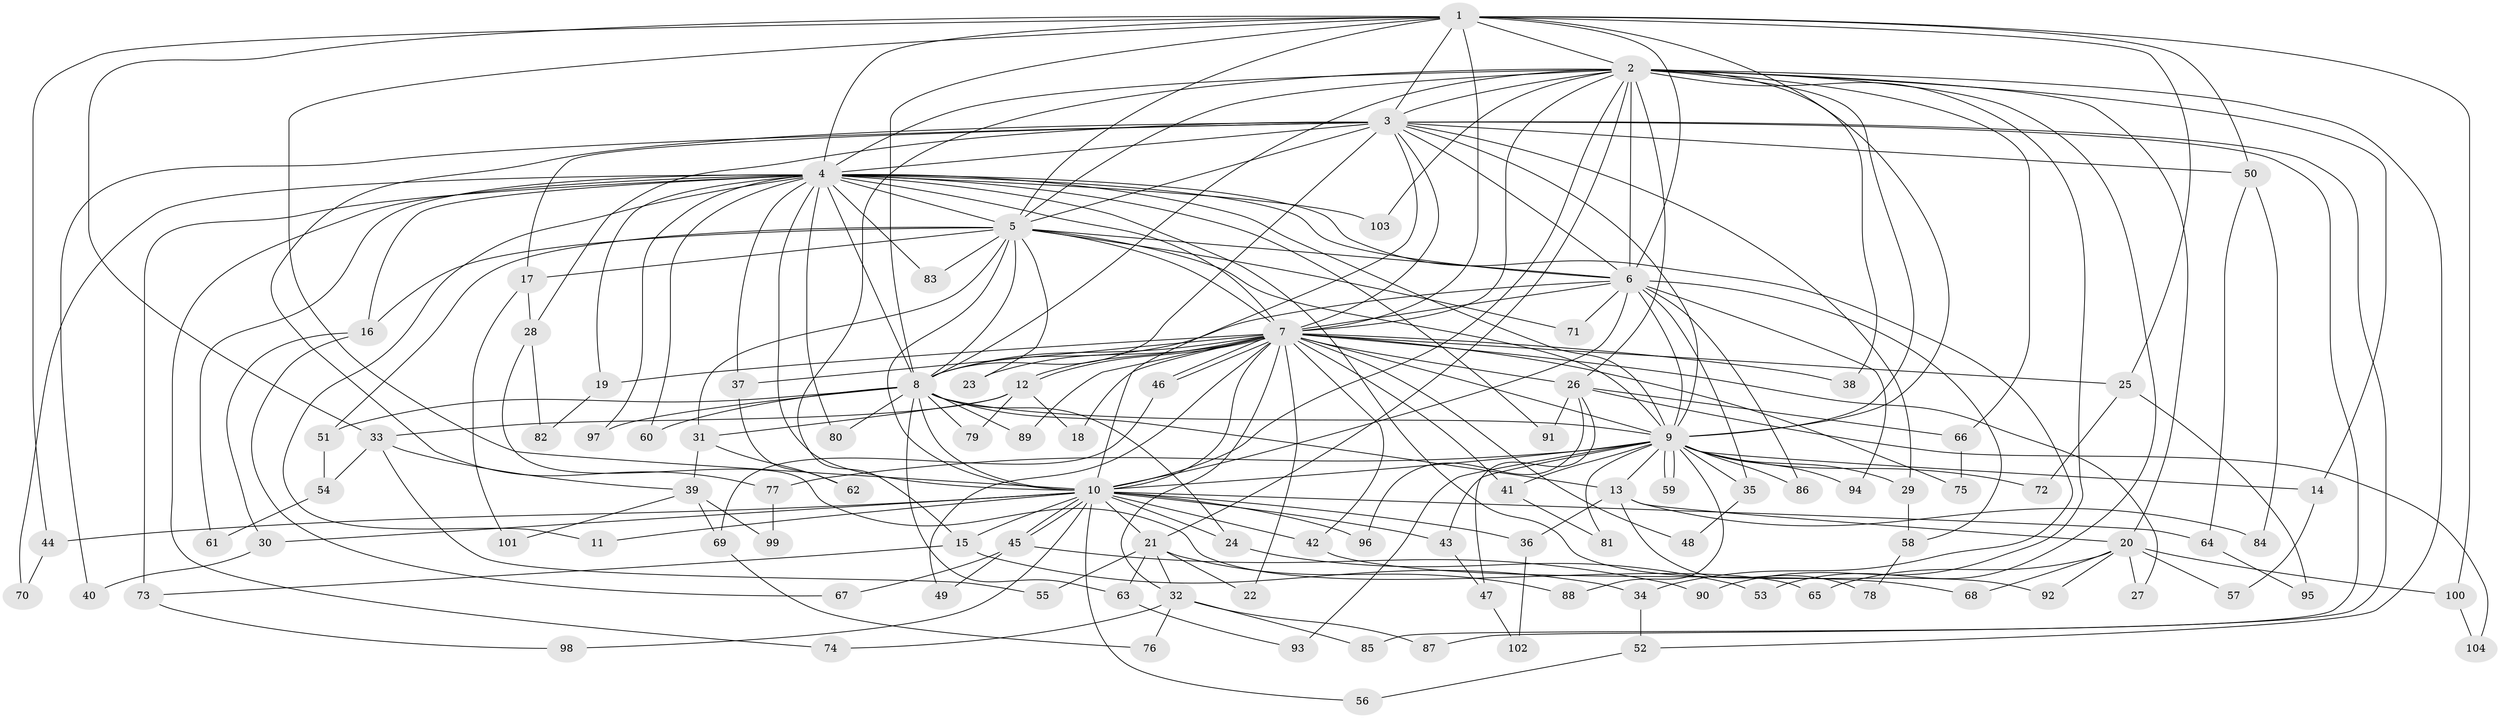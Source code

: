 // coarse degree distribution, {15: 0.02631578947368421, 23: 0.013157894736842105, 27: 0.039473684210526314, 11: 0.013157894736842105, 19: 0.013157894736842105, 2: 0.4605263157894737, 6: 0.02631578947368421, 7: 0.039473684210526314, 4: 0.09210526315789473, 5: 0.02631578947368421, 3: 0.23684210526315788, 1: 0.013157894736842105}
// Generated by graph-tools (version 1.1) at 2025/23/03/03/25 07:23:42]
// undirected, 104 vertices, 233 edges
graph export_dot {
graph [start="1"]
  node [color=gray90,style=filled];
  1;
  2;
  3;
  4;
  5;
  6;
  7;
  8;
  9;
  10;
  11;
  12;
  13;
  14;
  15;
  16;
  17;
  18;
  19;
  20;
  21;
  22;
  23;
  24;
  25;
  26;
  27;
  28;
  29;
  30;
  31;
  32;
  33;
  34;
  35;
  36;
  37;
  38;
  39;
  40;
  41;
  42;
  43;
  44;
  45;
  46;
  47;
  48;
  49;
  50;
  51;
  52;
  53;
  54;
  55;
  56;
  57;
  58;
  59;
  60;
  61;
  62;
  63;
  64;
  65;
  66;
  67;
  68;
  69;
  70;
  71;
  72;
  73;
  74;
  75;
  76;
  77;
  78;
  79;
  80;
  81;
  82;
  83;
  84;
  85;
  86;
  87;
  88;
  89;
  90;
  91;
  92;
  93;
  94;
  95;
  96;
  97;
  98;
  99;
  100;
  101;
  102;
  103;
  104;
  1 -- 2;
  1 -- 3;
  1 -- 4;
  1 -- 5;
  1 -- 6;
  1 -- 7;
  1 -- 8;
  1 -- 9;
  1 -- 10;
  1 -- 25;
  1 -- 33;
  1 -- 44;
  1 -- 50;
  1 -- 100;
  2 -- 3;
  2 -- 4;
  2 -- 5;
  2 -- 6;
  2 -- 7;
  2 -- 8;
  2 -- 9;
  2 -- 10;
  2 -- 14;
  2 -- 15;
  2 -- 20;
  2 -- 21;
  2 -- 26;
  2 -- 38;
  2 -- 52;
  2 -- 53;
  2 -- 66;
  2 -- 90;
  2 -- 103;
  3 -- 4;
  3 -- 5;
  3 -- 6;
  3 -- 7;
  3 -- 8;
  3 -- 9;
  3 -- 10;
  3 -- 17;
  3 -- 28;
  3 -- 29;
  3 -- 40;
  3 -- 50;
  3 -- 77;
  3 -- 85;
  3 -- 87;
  4 -- 5;
  4 -- 6;
  4 -- 7;
  4 -- 8;
  4 -- 9;
  4 -- 10;
  4 -- 11;
  4 -- 16;
  4 -- 19;
  4 -- 34;
  4 -- 37;
  4 -- 60;
  4 -- 61;
  4 -- 70;
  4 -- 73;
  4 -- 74;
  4 -- 80;
  4 -- 83;
  4 -- 91;
  4 -- 92;
  4 -- 97;
  4 -- 103;
  5 -- 6;
  5 -- 7;
  5 -- 8;
  5 -- 9;
  5 -- 10;
  5 -- 16;
  5 -- 17;
  5 -- 23;
  5 -- 31;
  5 -- 51;
  5 -- 71;
  5 -- 83;
  6 -- 7;
  6 -- 8;
  6 -- 9;
  6 -- 10;
  6 -- 35;
  6 -- 58;
  6 -- 71;
  6 -- 86;
  6 -- 94;
  7 -- 8;
  7 -- 9;
  7 -- 10;
  7 -- 12;
  7 -- 12;
  7 -- 18;
  7 -- 19;
  7 -- 22;
  7 -- 23;
  7 -- 25;
  7 -- 26;
  7 -- 27;
  7 -- 32;
  7 -- 37;
  7 -- 38;
  7 -- 41;
  7 -- 42;
  7 -- 46;
  7 -- 46;
  7 -- 48;
  7 -- 49;
  7 -- 75;
  7 -- 89;
  8 -- 9;
  8 -- 10;
  8 -- 13;
  8 -- 24;
  8 -- 51;
  8 -- 60;
  8 -- 63;
  8 -- 79;
  8 -- 80;
  8 -- 89;
  8 -- 97;
  9 -- 10;
  9 -- 13;
  9 -- 14;
  9 -- 29;
  9 -- 35;
  9 -- 41;
  9 -- 43;
  9 -- 59;
  9 -- 59;
  9 -- 72;
  9 -- 77;
  9 -- 81;
  9 -- 86;
  9 -- 88;
  9 -- 93;
  9 -- 94;
  10 -- 11;
  10 -- 15;
  10 -- 21;
  10 -- 24;
  10 -- 30;
  10 -- 36;
  10 -- 42;
  10 -- 43;
  10 -- 44;
  10 -- 45;
  10 -- 45;
  10 -- 56;
  10 -- 64;
  10 -- 96;
  10 -- 98;
  12 -- 18;
  12 -- 31;
  12 -- 33;
  12 -- 79;
  13 -- 20;
  13 -- 36;
  13 -- 78;
  13 -- 84;
  14 -- 57;
  15 -- 34;
  15 -- 73;
  16 -- 30;
  16 -- 67;
  17 -- 28;
  17 -- 101;
  19 -- 82;
  20 -- 27;
  20 -- 57;
  20 -- 65;
  20 -- 68;
  20 -- 92;
  20 -- 100;
  21 -- 22;
  21 -- 32;
  21 -- 55;
  21 -- 63;
  21 -- 88;
  24 -- 53;
  25 -- 72;
  25 -- 95;
  26 -- 47;
  26 -- 66;
  26 -- 91;
  26 -- 96;
  26 -- 104;
  28 -- 65;
  28 -- 82;
  29 -- 58;
  30 -- 40;
  31 -- 39;
  31 -- 62;
  32 -- 74;
  32 -- 76;
  32 -- 85;
  32 -- 87;
  33 -- 39;
  33 -- 54;
  33 -- 55;
  34 -- 52;
  35 -- 48;
  36 -- 102;
  37 -- 62;
  39 -- 69;
  39 -- 99;
  39 -- 101;
  41 -- 81;
  42 -- 68;
  43 -- 47;
  44 -- 70;
  45 -- 49;
  45 -- 67;
  45 -- 90;
  46 -- 69;
  47 -- 102;
  50 -- 64;
  50 -- 84;
  51 -- 54;
  52 -- 56;
  54 -- 61;
  58 -- 78;
  63 -- 93;
  64 -- 95;
  66 -- 75;
  69 -- 76;
  73 -- 98;
  77 -- 99;
  100 -- 104;
}
